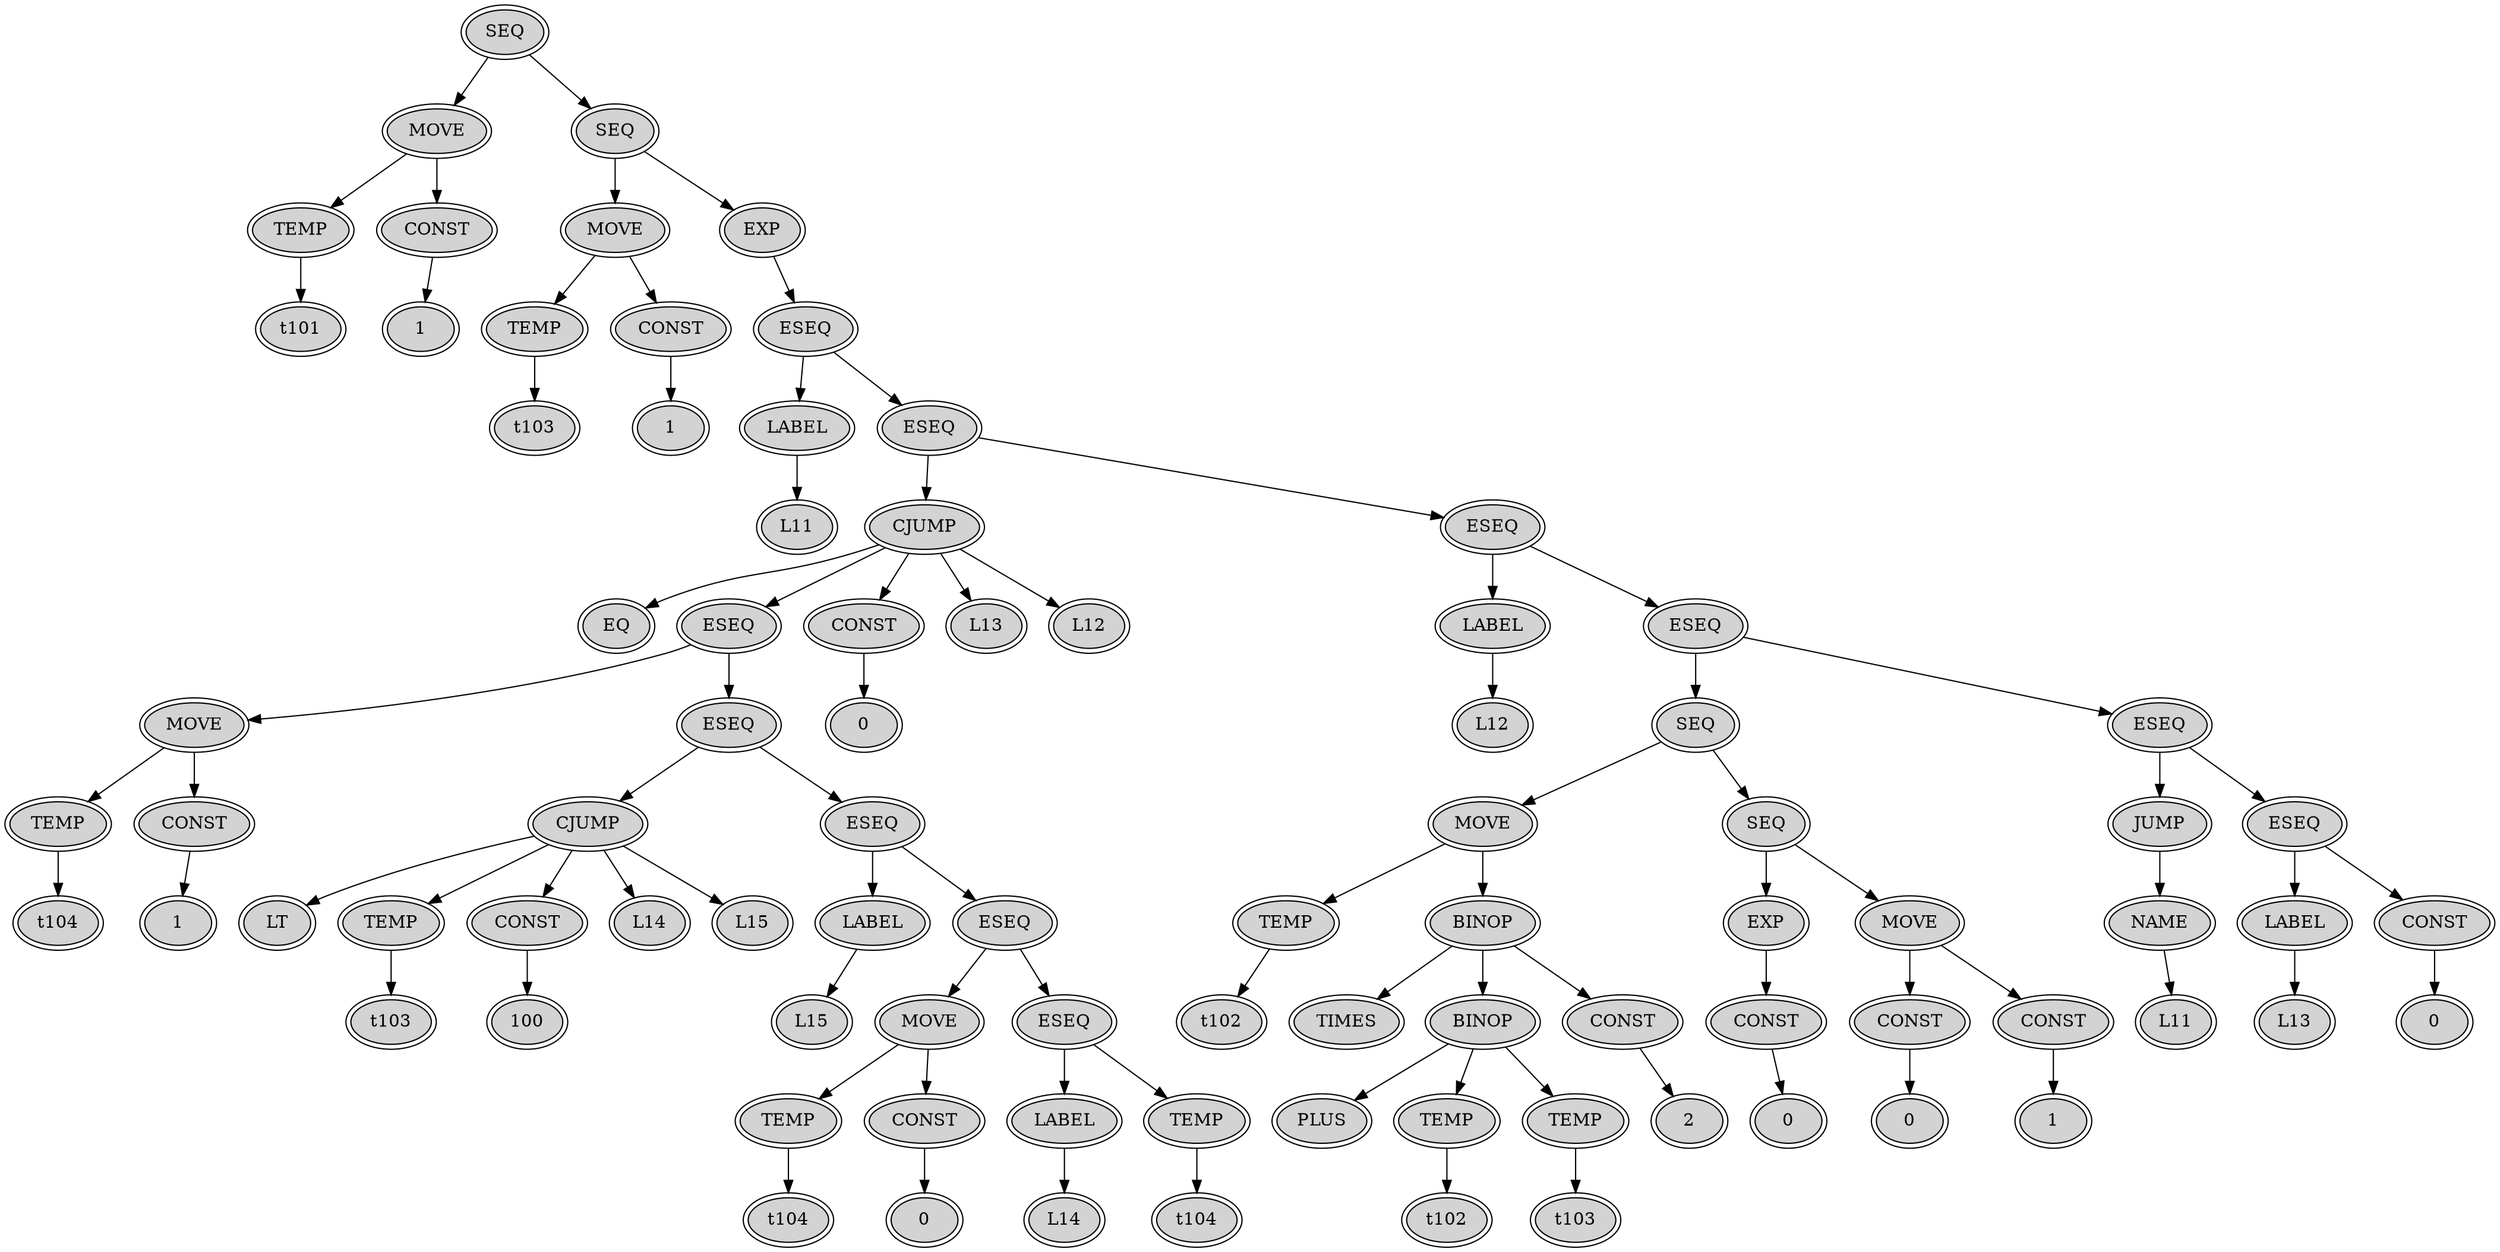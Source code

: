 digraph g {
node[peripheries=2, style=filled;]
node1->node2->node3->node4;
node3[label="TEMP"];
node4[label="t101"];
node2->node5->node6;
node5[label="CONST"];
node6[label="1"];
node2[label="MOVE"];
node1->node7->node8->node9->node10;
node9[label="TEMP"];
node10[label="t103"];
node8->node11->node12;
node11[label="CONST"];
node12[label="1"];
node8[label="MOVE"];
node7->node13->node14->node15->node16;
node15[label="LABEL"];
node16[label="L11"];
node14->node17->node18->node19;
node18->node22->node23->node24->node25;
node24[label="TEMP"];
node25[label="t104"];
node23->node26->node27;
node26[label="CONST"];
node27[label="1"];
node23[label="MOVE"];
node22->node28->node29->node30;
node29->node33->node34;
node33[label="TEMP"];
node34[label="t103"];
node29->node35->node36;
node35[label="CONST"];
node36[label="100"];
node29->node31;
node29->node32;
node29[label="CJUMP"];
node30[label="LT"];
node31[label="L14"];
node32[label="L15"];
node28->node37->node38->node39;
node38[label="LABEL"];
node39[label="L15"];
node37->node40->node41->node42->node43;
node42[label="TEMP"];
node43[label="t104"];
node41->node44->node45;
node44[label="CONST"];
node45[label="0"];
node41[label="MOVE"];
node40->node46->node47->node48;
node47[label="LABEL"];
node48[label="L14"];
node46->node49->node50;
node49[label="TEMP"];
node50[label="t104"];
node46[label="ESEQ"];
node40[label="ESEQ"];
node37[label="ESEQ"];
node28[label="ESEQ"];
node22[label="ESEQ"];
node18->node51->node52;
node51[label="CONST"];
node52[label="0"];
node18->node20;
node18->node21;
node18[label="CJUMP"];
node19[label="EQ"];
node20[label="L13"];
node21[label="L12"];
node17->node53->node54->node55;
node54[label="LABEL"];
node55[label="L12"];
node53->node56->node57->node58->node59->node60;
node59[label="TEMP"];
node60[label="t102"];
node58->node61->node62;
node61->node63->node64;
node63->node65->node66;
node65[label="TEMP"];
node66[label="t102"];
node63->node67->node68;
node67[label="TEMP"];
node68[label="t103"];
node63[label="BINOP"];
node64[label="PLUS"];
node61->node69->node70;
node69[label="CONST"];
node70[label="2"];
node61[label="BINOP"];
node62[label="TIMES"];
node58[label="MOVE"];
node57->node71->node72->node73->node74;
node73[label="CONST"];
node74[label="0"];
node72[label="EXP"];
node71->node75->node76->node77;
node76[label="CONST"];
node77[label="0"];
node75->node78->node79;
node78[label="CONST"];
node79[label="1"];
node75[label="MOVE"];
node71[label="SEQ"];
node57[label="SEQ"];
node56->node80->node81->node82->node83;
node82[label="NAME"];
node83[label="L11"];
node81[label="JUMP"];
node80->node84->node85->node86;
node85[label="LABEL"];
node86[label="L13"];
node84->node87->node88;
node87[label="CONST"];
node88[label="0"];
node84[label="ESEQ"];
node80[label="ESEQ"];
node56[label="ESEQ"];
node53[label="ESEQ"];
node17[label="ESEQ"];
node14[label="ESEQ"];
node13[label="EXP"];
node7[label="SEQ"];
node1[label="SEQ"];
}